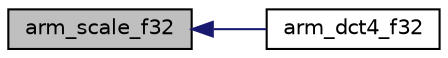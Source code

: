 digraph "arm_scale_f32"
{
  edge [fontname="Helvetica",fontsize="10",labelfontname="Helvetica",labelfontsize="10"];
  node [fontname="Helvetica",fontsize="10",shape=record];
  rankdir="LR";
  Node1 [label="arm_scale_f32",height=0.2,width=0.4,color="black", fillcolor="grey75", style="filled", fontcolor="black"];
  Node1 -> Node2 [dir="back",color="midnightblue",fontsize="10",style="solid",fontname="Helvetica"];
  Node2 [label="arm_dct4_f32",height=0.2,width=0.4,color="black", fillcolor="white", style="filled",URL="$group___d_c_t4___i_d_c_t4.html#gafd538d68886848bc090ec2b0d364cc81",tooltip="Processing function for the floating-point DCT4/IDCT4. "];
}
